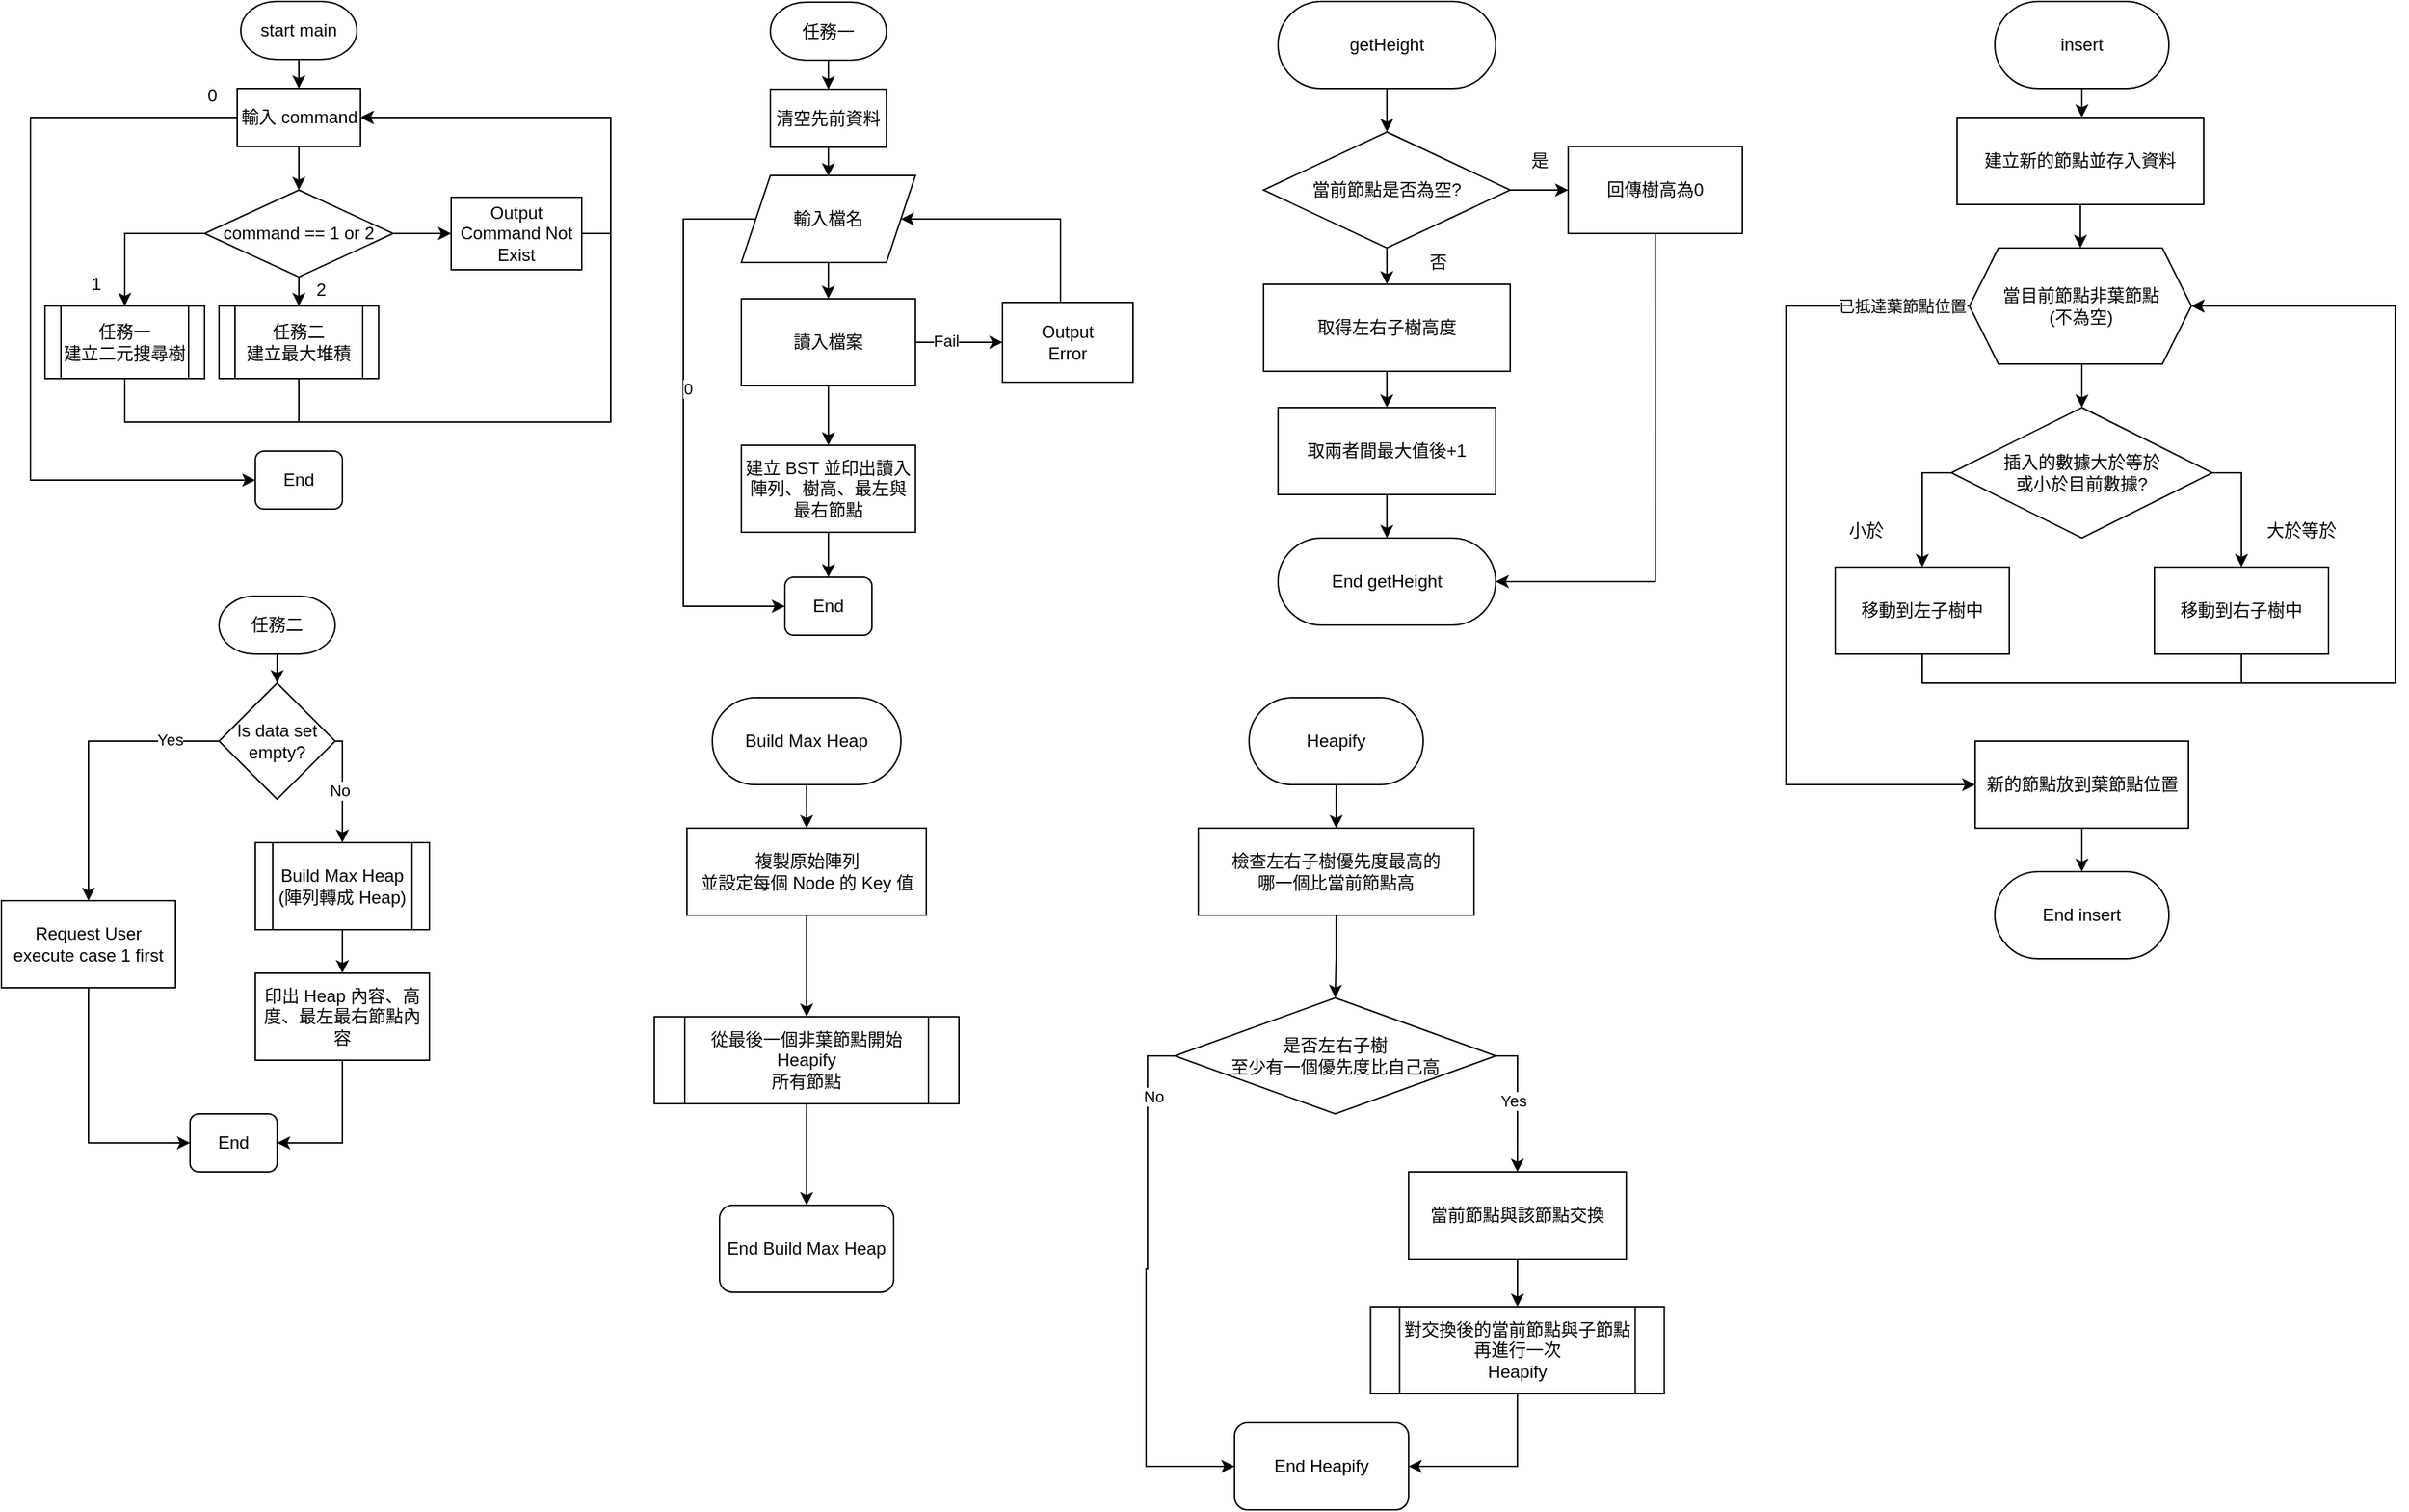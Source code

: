 <mxfile version="22.1.11" type="github">
  <diagram name="第 1 页" id="LCjejWUBkE6CDh9qkURn">
    <mxGraphModel dx="1977" dy="618" grid="1" gridSize="10" guides="1" tooltips="1" connect="1" arrows="1" fold="1" page="1" pageScale="1" pageWidth="827" pageHeight="1169" math="0" shadow="0">
      <root>
        <mxCell id="0" />
        <mxCell id="1" parent="0" />
        <mxCell id="bvnm-rjtrdbq0C8jXrG9-4" style="edgeStyle=orthogonalEdgeStyle;rounded=0;orthogonalLoop=1;jettySize=auto;html=1;exitX=0.5;exitY=1;exitDx=0;exitDy=0;exitPerimeter=0;entryX=0.5;entryY=0;entryDx=0;entryDy=0;" parent="1" source="bvnm-rjtrdbq0C8jXrG9-1" target="bvnm-rjtrdbq0C8jXrG9-3" edge="1">
          <mxGeometry relative="1" as="geometry" />
        </mxCell>
        <mxCell id="bvnm-rjtrdbq0C8jXrG9-1" value="start main" style="strokeWidth=1;html=1;shape=mxgraph.flowchart.terminator;whiteSpace=wrap;strokeColor=default;" parent="1" vertex="1">
          <mxGeometry x="115" y="60" width="80" height="40" as="geometry" />
        </mxCell>
        <mxCell id="bvnm-rjtrdbq0C8jXrG9-6" style="edgeStyle=orthogonalEdgeStyle;rounded=0;orthogonalLoop=1;jettySize=auto;html=1;exitX=0.5;exitY=1;exitDx=0;exitDy=0;entryX=0.5;entryY=0;entryDx=0;entryDy=0;" parent="1" source="bvnm-rjtrdbq0C8jXrG9-3" target="bvnm-rjtrdbq0C8jXrG9-5" edge="1">
          <mxGeometry relative="1" as="geometry" />
        </mxCell>
        <mxCell id="bvnm-rjtrdbq0C8jXrG9-15" style="edgeStyle=orthogonalEdgeStyle;rounded=0;orthogonalLoop=1;jettySize=auto;html=1;exitX=0;exitY=0.5;exitDx=0;exitDy=0;entryX=0;entryY=0.5;entryDx=0;entryDy=0;" parent="1" source="bvnm-rjtrdbq0C8jXrG9-3" target="bvnm-rjtrdbq0C8jXrG9-9" edge="1">
          <mxGeometry relative="1" as="geometry">
            <Array as="points">
              <mxPoint x="-30" y="140" />
              <mxPoint x="-30" y="390" />
            </Array>
          </mxGeometry>
        </mxCell>
        <mxCell id="bvnm-rjtrdbq0C8jXrG9-3" value="輸入 command" style="whiteSpace=wrap;html=1;" parent="1" vertex="1">
          <mxGeometry x="112.5" y="120" width="85" height="40" as="geometry" />
        </mxCell>
        <mxCell id="bvnm-rjtrdbq0C8jXrG9-11" style="edgeStyle=orthogonalEdgeStyle;rounded=0;orthogonalLoop=1;jettySize=auto;html=1;exitX=0;exitY=0.5;exitDx=0;exitDy=0;entryX=0.5;entryY=0;entryDx=0;entryDy=0;" parent="1" source="bvnm-rjtrdbq0C8jXrG9-5" target="bvnm-rjtrdbq0C8jXrG9-7" edge="1">
          <mxGeometry relative="1" as="geometry">
            <Array as="points">
              <mxPoint x="35" y="220" />
            </Array>
          </mxGeometry>
        </mxCell>
        <mxCell id="bvnm-rjtrdbq0C8jXrG9-19" style="edgeStyle=orthogonalEdgeStyle;rounded=0;orthogonalLoop=1;jettySize=auto;html=1;exitX=0.5;exitY=1;exitDx=0;exitDy=0;entryX=0.5;entryY=0;entryDx=0;entryDy=0;" parent="1" source="bvnm-rjtrdbq0C8jXrG9-5" target="bvnm-rjtrdbq0C8jXrG9-10" edge="1">
          <mxGeometry relative="1" as="geometry" />
        </mxCell>
        <mxCell id="bvnm-rjtrdbq0C8jXrG9-27" style="edgeStyle=orthogonalEdgeStyle;rounded=0;orthogonalLoop=1;jettySize=auto;html=1;exitX=1;exitY=0.5;exitDx=0;exitDy=0;" parent="1" source="bvnm-rjtrdbq0C8jXrG9-5" edge="1">
          <mxGeometry relative="1" as="geometry">
            <mxPoint x="260" y="220" as="targetPoint" />
          </mxGeometry>
        </mxCell>
        <mxCell id="bvnm-rjtrdbq0C8jXrG9-5" value="command == 1 or 2" style="rhombus;whiteSpace=wrap;html=1;" parent="1" vertex="1">
          <mxGeometry x="90" y="190" width="130" height="60" as="geometry" />
        </mxCell>
        <mxCell id="E97ghK3mv5_l7XHWLdc7-20" style="edgeStyle=orthogonalEdgeStyle;rounded=0;orthogonalLoop=1;jettySize=auto;html=1;entryX=1;entryY=0.5;entryDx=0;entryDy=0;" edge="1" parent="1" source="bvnm-rjtrdbq0C8jXrG9-7" target="bvnm-rjtrdbq0C8jXrG9-3">
          <mxGeometry relative="1" as="geometry">
            <Array as="points">
              <mxPoint x="35" y="350" />
              <mxPoint x="370" y="350" />
              <mxPoint x="370" y="140" />
            </Array>
          </mxGeometry>
        </mxCell>
        <mxCell id="bvnm-rjtrdbq0C8jXrG9-7" value="任務一&lt;br&gt;建立二元搜尋樹" style="shape=process;whiteSpace=wrap;html=1;backgroundOutline=1;" parent="1" vertex="1">
          <mxGeometry x="-20" y="270" width="110" height="50" as="geometry" />
        </mxCell>
        <mxCell id="bvnm-rjtrdbq0C8jXrG9-9" value="End" style="rounded=1;whiteSpace=wrap;html=1;" parent="1" vertex="1">
          <mxGeometry x="125" y="370" width="60" height="40" as="geometry" />
        </mxCell>
        <mxCell id="E97ghK3mv5_l7XHWLdc7-32" style="edgeStyle=orthogonalEdgeStyle;rounded=0;orthogonalLoop=1;jettySize=auto;html=1;entryX=1;entryY=0.5;entryDx=0;entryDy=0;" edge="1" parent="1" source="bvnm-rjtrdbq0C8jXrG9-10" target="bvnm-rjtrdbq0C8jXrG9-3">
          <mxGeometry relative="1" as="geometry">
            <Array as="points">
              <mxPoint x="155" y="350" />
              <mxPoint x="370" y="350" />
              <mxPoint x="370" y="140" />
            </Array>
          </mxGeometry>
        </mxCell>
        <mxCell id="bvnm-rjtrdbq0C8jXrG9-10" value="任務二&lt;br&gt;建立最大堆積" style="shape=process;whiteSpace=wrap;html=1;backgroundOutline=1;" parent="1" vertex="1">
          <mxGeometry x="100" y="270" width="110" height="50" as="geometry" />
        </mxCell>
        <mxCell id="bvnm-rjtrdbq0C8jXrG9-16" value="0" style="text;html=1;align=center;verticalAlign=middle;resizable=0;points=[];autosize=1;strokeColor=none;fillColor=none;" parent="1" vertex="1">
          <mxGeometry x="80" y="110" width="30" height="30" as="geometry" />
        </mxCell>
        <mxCell id="bvnm-rjtrdbq0C8jXrG9-17" value="1" style="text;html=1;align=center;verticalAlign=middle;resizable=0;points=[];autosize=1;strokeColor=none;fillColor=none;" parent="1" vertex="1">
          <mxGeometry y="240" width="30" height="30" as="geometry" />
        </mxCell>
        <mxCell id="bvnm-rjtrdbq0C8jXrG9-18" value="2" style="text;html=1;align=center;verticalAlign=middle;resizable=0;points=[];autosize=1;strokeColor=none;fillColor=none;" parent="1" vertex="1">
          <mxGeometry x="155" y="244" width="30" height="30" as="geometry" />
        </mxCell>
        <mxCell id="ANfk6z7-ozVTTLZ6e1Wl-2" value="" style="edgeStyle=orthogonalEdgeStyle;rounded=0;orthogonalLoop=1;jettySize=auto;html=1;" parent="1" source="bvnm-rjtrdbq0C8jXrG9-28" target="ANfk6z7-ozVTTLZ6e1Wl-1" edge="1">
          <mxGeometry relative="1" as="geometry" />
        </mxCell>
        <mxCell id="bvnm-rjtrdbq0C8jXrG9-28" value="任務一" style="strokeWidth=1;html=1;shape=mxgraph.flowchart.terminator;whiteSpace=wrap;strokeColor=default;" parent="1" vertex="1">
          <mxGeometry x="480.03" y="60.5" width="80" height="40" as="geometry" />
        </mxCell>
        <mxCell id="ANfk6z7-ozVTTLZ6e1Wl-4" value="" style="edgeStyle=orthogonalEdgeStyle;rounded=0;orthogonalLoop=1;jettySize=auto;html=1;" parent="1" source="ANfk6z7-ozVTTLZ6e1Wl-1" edge="1">
          <mxGeometry relative="1" as="geometry">
            <mxPoint x="520.034" y="180.5" as="targetPoint" />
          </mxGeometry>
        </mxCell>
        <mxCell id="ANfk6z7-ozVTTLZ6e1Wl-1" value="清空先前資料" style="whiteSpace=wrap;html=1;" parent="1" vertex="1">
          <mxGeometry x="480.03" y="120.5" width="80" height="40" as="geometry" />
        </mxCell>
        <mxCell id="ANfk6z7-ozVTTLZ6e1Wl-15" style="edgeStyle=orthogonalEdgeStyle;rounded=0;orthogonalLoop=1;jettySize=auto;html=1;exitX=0.5;exitY=1;exitDx=0;exitDy=0;entryX=0.5;entryY=0;entryDx=0;entryDy=0;" parent="1" source="ANfk6z7-ozVTTLZ6e1Wl-9" target="ANfk6z7-ozVTTLZ6e1Wl-12" edge="1">
          <mxGeometry relative="1" as="geometry" />
        </mxCell>
        <mxCell id="ANfk6z7-ozVTTLZ6e1Wl-9" value="建立 BST 並印出讀入陣列、樹高、最左與最右節點" style="whiteSpace=wrap;html=1;" parent="1" vertex="1">
          <mxGeometry x="460.03" y="366" width="120" height="60" as="geometry" />
        </mxCell>
        <mxCell id="ANfk6z7-ozVTTLZ6e1Wl-12" value="End" style="rounded=1;whiteSpace=wrap;html=1;" parent="1" vertex="1">
          <mxGeometry x="490.03" y="457" width="60" height="40" as="geometry" />
        </mxCell>
        <mxCell id="ANfk6z7-ozVTTLZ6e1Wl-31" style="edgeStyle=orthogonalEdgeStyle;rounded=0;orthogonalLoop=1;jettySize=auto;html=1;exitX=0.5;exitY=1;exitDx=0;exitDy=0;entryX=0.5;entryY=0;entryDx=0;entryDy=0;" parent="1" source="ANfk6z7-ozVTTLZ6e1Wl-32" edge="1">
          <mxGeometry relative="1" as="geometry">
            <mxPoint x="904.95" y="150" as="targetPoint" />
          </mxGeometry>
        </mxCell>
        <mxCell id="ANfk6z7-ozVTTLZ6e1Wl-32" value="getHeight" style="rounded=1;whiteSpace=wrap;html=1;arcSize=50;" parent="1" vertex="1">
          <mxGeometry x="829.95" y="60" width="150" height="60" as="geometry" />
        </mxCell>
        <mxCell id="ANfk6z7-ozVTTLZ6e1Wl-33" style="edgeStyle=orthogonalEdgeStyle;rounded=0;orthogonalLoop=1;jettySize=auto;html=1;exitX=0.5;exitY=1;exitDx=0;exitDy=0;entryX=0.5;entryY=0;entryDx=0;entryDy=0;" parent="1" source="ANfk6z7-ozVTTLZ6e1Wl-35" target="ANfk6z7-ozVTTLZ6e1Wl-38" edge="1">
          <mxGeometry relative="1" as="geometry" />
        </mxCell>
        <mxCell id="ANfk6z7-ozVTTLZ6e1Wl-34" style="edgeStyle=orthogonalEdgeStyle;rounded=0;orthogonalLoop=1;jettySize=auto;html=1;exitX=1;exitY=0.5;exitDx=0;exitDy=0;entryX=0;entryY=0.5;entryDx=0;entryDy=0;" parent="1" source="ANfk6z7-ozVTTLZ6e1Wl-35" target="ANfk6z7-ozVTTLZ6e1Wl-41" edge="1">
          <mxGeometry relative="1" as="geometry" />
        </mxCell>
        <mxCell id="ANfk6z7-ozVTTLZ6e1Wl-35" value="當前節點是否為空?" style="rhombus;whiteSpace=wrap;html=1;" parent="1" vertex="1">
          <mxGeometry x="819.95" y="150" width="170" height="80" as="geometry" />
        </mxCell>
        <mxCell id="ANfk6z7-ozVTTLZ6e1Wl-37" style="edgeStyle=orthogonalEdgeStyle;rounded=0;orthogonalLoop=1;jettySize=auto;html=1;exitX=0.5;exitY=1;exitDx=0;exitDy=0;" parent="1" source="ANfk6z7-ozVTTLZ6e1Wl-38" edge="1">
          <mxGeometry relative="1" as="geometry">
            <mxPoint x="904.95" y="340" as="targetPoint" />
          </mxGeometry>
        </mxCell>
        <mxCell id="ANfk6z7-ozVTTLZ6e1Wl-38" value="取得左右子樹高度" style="whiteSpace=wrap;html=1;" parent="1" vertex="1">
          <mxGeometry x="819.95" y="255" width="170" height="60" as="geometry" />
        </mxCell>
        <mxCell id="ANfk6z7-ozVTTLZ6e1Wl-39" value="是" style="text;html=1;align=center;verticalAlign=middle;resizable=0;points=[];autosize=1;strokeColor=none;fillColor=none;" parent="1" vertex="1">
          <mxGeometry x="989.95" y="155" width="40" height="30" as="geometry" />
        </mxCell>
        <mxCell id="ANfk6z7-ozVTTLZ6e1Wl-40" style="edgeStyle=orthogonalEdgeStyle;rounded=0;orthogonalLoop=1;jettySize=auto;html=1;exitX=0.5;exitY=1;exitDx=0;exitDy=0;entryX=1;entryY=0.5;entryDx=0;entryDy=0;" parent="1" source="ANfk6z7-ozVTTLZ6e1Wl-41" target="ANfk6z7-ozVTTLZ6e1Wl-45" edge="1">
          <mxGeometry relative="1" as="geometry" />
        </mxCell>
        <mxCell id="ANfk6z7-ozVTTLZ6e1Wl-41" value="回傳樹高為0" style="whiteSpace=wrap;html=1;" parent="1" vertex="1">
          <mxGeometry x="1029.95" y="160" width="120" height="60" as="geometry" />
        </mxCell>
        <mxCell id="ANfk6z7-ozVTTLZ6e1Wl-42" value="否" style="text;html=1;align=center;verticalAlign=middle;resizable=0;points=[];autosize=1;strokeColor=none;fillColor=none;" parent="1" vertex="1">
          <mxGeometry x="919.95" y="225" width="40" height="30" as="geometry" />
        </mxCell>
        <mxCell id="ANfk6z7-ozVTTLZ6e1Wl-43" style="edgeStyle=orthogonalEdgeStyle;rounded=0;orthogonalLoop=1;jettySize=auto;html=1;exitX=0.5;exitY=1;exitDx=0;exitDy=0;entryX=0.5;entryY=0;entryDx=0;entryDy=0;" parent="1" source="ANfk6z7-ozVTTLZ6e1Wl-44" target="ANfk6z7-ozVTTLZ6e1Wl-45" edge="1">
          <mxGeometry relative="1" as="geometry" />
        </mxCell>
        <mxCell id="ANfk6z7-ozVTTLZ6e1Wl-44" value="取兩者間最大值後+1" style="whiteSpace=wrap;html=1;" parent="1" vertex="1">
          <mxGeometry x="829.95" y="340" width="150" height="60" as="geometry" />
        </mxCell>
        <mxCell id="ANfk6z7-ozVTTLZ6e1Wl-45" value="End getHeight" style="rounded=1;whiteSpace=wrap;html=1;arcSize=50;" parent="1" vertex="1">
          <mxGeometry x="829.95" y="430" width="150" height="60" as="geometry" />
        </mxCell>
        <mxCell id="ANfk6z7-ozVTTLZ6e1Wl-46" style="edgeStyle=orthogonalEdgeStyle;rounded=0;orthogonalLoop=1;jettySize=auto;html=1;exitX=0.5;exitY=1;exitDx=0;exitDy=0;entryX=0.5;entryY=0;entryDx=0;entryDy=0;" parent="1" source="ANfk6z7-ozVTTLZ6e1Wl-47" edge="1">
          <mxGeometry relative="1" as="geometry">
            <mxPoint x="1384" y="140" as="targetPoint" />
          </mxGeometry>
        </mxCell>
        <mxCell id="ANfk6z7-ozVTTLZ6e1Wl-47" value="insert" style="rounded=1;whiteSpace=wrap;html=1;arcSize=50;" parent="1" vertex="1">
          <mxGeometry x="1324" y="60" width="120" height="60" as="geometry" />
        </mxCell>
        <mxCell id="ANfk6z7-ozVTTLZ6e1Wl-48" style="edgeStyle=orthogonalEdgeStyle;rounded=0;orthogonalLoop=1;jettySize=auto;html=1;exitX=0.5;exitY=1;exitDx=0;exitDy=0;entryX=0.5;entryY=0;entryDx=0;entryDy=0;" parent="1" source="ANfk6z7-ozVTTLZ6e1Wl-49" target="ANfk6z7-ozVTTLZ6e1Wl-56" edge="1">
          <mxGeometry relative="1" as="geometry" />
        </mxCell>
        <mxCell id="ANfk6z7-ozVTTLZ6e1Wl-49" value="建立新的節點並存入資料" style="rounded=0;whiteSpace=wrap;html=1;" parent="1" vertex="1">
          <mxGeometry x="1298" y="140" width="170" height="60" as="geometry" />
        </mxCell>
        <mxCell id="ANfk6z7-ozVTTLZ6e1Wl-50" style="edgeStyle=orthogonalEdgeStyle;rounded=0;orthogonalLoop=1;jettySize=auto;html=1;exitX=0;exitY=0.5;exitDx=0;exitDy=0;entryX=0.5;entryY=0;entryDx=0;entryDy=0;" parent="1" source="ANfk6z7-ozVTTLZ6e1Wl-52" target="ANfk6z7-ozVTTLZ6e1Wl-58" edge="1">
          <mxGeometry relative="1" as="geometry" />
        </mxCell>
        <mxCell id="ANfk6z7-ozVTTLZ6e1Wl-51" style="edgeStyle=orthogonalEdgeStyle;rounded=0;orthogonalLoop=1;jettySize=auto;html=1;exitX=1;exitY=0.5;exitDx=0;exitDy=0;" parent="1" source="ANfk6z7-ozVTTLZ6e1Wl-52" target="ANfk6z7-ozVTTLZ6e1Wl-60" edge="1">
          <mxGeometry relative="1" as="geometry" />
        </mxCell>
        <mxCell id="ANfk6z7-ozVTTLZ6e1Wl-52" value="插入的數據大於等於&lt;br&gt;或小於目前數據?" style="rhombus;whiteSpace=wrap;html=1;" parent="1" vertex="1">
          <mxGeometry x="1294" y="340" width="180" height="90" as="geometry" />
        </mxCell>
        <mxCell id="ANfk6z7-ozVTTLZ6e1Wl-53" style="edgeStyle=orthogonalEdgeStyle;rounded=0;orthogonalLoop=1;jettySize=auto;html=1;exitX=0.5;exitY=1;exitDx=0;exitDy=0;entryX=0.5;entryY=0;entryDx=0;entryDy=0;" parent="1" source="ANfk6z7-ozVTTLZ6e1Wl-56" target="ANfk6z7-ozVTTLZ6e1Wl-52" edge="1">
          <mxGeometry relative="1" as="geometry" />
        </mxCell>
        <mxCell id="ANfk6z7-ozVTTLZ6e1Wl-54" style="edgeStyle=orthogonalEdgeStyle;rounded=0;orthogonalLoop=1;jettySize=auto;html=1;entryX=0;entryY=0.5;entryDx=0;entryDy=0;" parent="1" source="ANfk6z7-ozVTTLZ6e1Wl-56" target="ANfk6z7-ozVTTLZ6e1Wl-64" edge="1">
          <mxGeometry relative="1" as="geometry">
            <Array as="points">
              <mxPoint x="1180" y="270" />
              <mxPoint x="1180" y="600" />
            </Array>
          </mxGeometry>
        </mxCell>
        <mxCell id="ANfk6z7-ozVTTLZ6e1Wl-55" value="已抵達葉節點位置" style="edgeLabel;html=1;align=center;verticalAlign=middle;resizable=0;points=[];" parent="ANfk6z7-ozVTTLZ6e1Wl-54" vertex="1" connectable="0">
          <mxGeometry x="-0.841" relative="1" as="geometry">
            <mxPoint as="offset" />
          </mxGeometry>
        </mxCell>
        <mxCell id="ANfk6z7-ozVTTLZ6e1Wl-56" value="當目前節點非葉節點&lt;br&gt;(不為空)" style="shape=hexagon;perimeter=hexagonPerimeter2;whiteSpace=wrap;html=1;fixedSize=1;" parent="1" vertex="1">
          <mxGeometry x="1306.5" y="230" width="153" height="80" as="geometry" />
        </mxCell>
        <mxCell id="ANfk6z7-ozVTTLZ6e1Wl-57" style="edgeStyle=orthogonalEdgeStyle;rounded=0;orthogonalLoop=1;jettySize=auto;html=1;entryX=1;entryY=0.5;entryDx=0;entryDy=0;" parent="1" source="ANfk6z7-ozVTTLZ6e1Wl-58" target="ANfk6z7-ozVTTLZ6e1Wl-56" edge="1">
          <mxGeometry relative="1" as="geometry">
            <Array as="points">
              <mxPoint x="1274" y="530" />
              <mxPoint x="1600" y="530" />
              <mxPoint x="1600" y="270" />
            </Array>
          </mxGeometry>
        </mxCell>
        <mxCell id="ANfk6z7-ozVTTLZ6e1Wl-58" value="移動到左子樹中" style="whiteSpace=wrap;html=1;" parent="1" vertex="1">
          <mxGeometry x="1214" y="450" width="120" height="60" as="geometry" />
        </mxCell>
        <mxCell id="ANfk6z7-ozVTTLZ6e1Wl-59" style="edgeStyle=orthogonalEdgeStyle;rounded=0;orthogonalLoop=1;jettySize=auto;html=1;entryX=1;entryY=0.5;entryDx=0;entryDy=0;" parent="1" source="ANfk6z7-ozVTTLZ6e1Wl-60" target="ANfk6z7-ozVTTLZ6e1Wl-56" edge="1">
          <mxGeometry relative="1" as="geometry">
            <Array as="points">
              <mxPoint x="1494" y="530" />
              <mxPoint x="1600" y="530" />
              <mxPoint x="1600" y="270" />
            </Array>
          </mxGeometry>
        </mxCell>
        <mxCell id="ANfk6z7-ozVTTLZ6e1Wl-60" value="移動到右子樹中" style="whiteSpace=wrap;html=1;" parent="1" vertex="1">
          <mxGeometry x="1434" y="450" width="120" height="60" as="geometry" />
        </mxCell>
        <mxCell id="ANfk6z7-ozVTTLZ6e1Wl-61" value="大於等於" style="text;html=1;align=center;verticalAlign=middle;resizable=0;points=[];autosize=1;strokeColor=none;fillColor=none;" parent="1" vertex="1">
          <mxGeometry x="1500" y="410" width="70" height="30" as="geometry" />
        </mxCell>
        <mxCell id="ANfk6z7-ozVTTLZ6e1Wl-62" value="小於" style="text;html=1;align=center;verticalAlign=middle;resizable=0;points=[];autosize=1;strokeColor=none;fillColor=none;" parent="1" vertex="1">
          <mxGeometry x="1210" y="410" width="50" height="30" as="geometry" />
        </mxCell>
        <mxCell id="ANfk6z7-ozVTTLZ6e1Wl-63" style="edgeStyle=orthogonalEdgeStyle;rounded=0;orthogonalLoop=1;jettySize=auto;html=1;exitX=0.5;exitY=1;exitDx=0;exitDy=0;entryX=0.5;entryY=0;entryDx=0;entryDy=0;" parent="1" source="ANfk6z7-ozVTTLZ6e1Wl-64" edge="1">
          <mxGeometry relative="1" as="geometry">
            <mxPoint x="1384" y="660" as="targetPoint" />
          </mxGeometry>
        </mxCell>
        <mxCell id="ANfk6z7-ozVTTLZ6e1Wl-64" value="新的節點放到葉節點位置" style="whiteSpace=wrap;html=1;" parent="1" vertex="1">
          <mxGeometry x="1310.5" y="570" width="147" height="60" as="geometry" />
        </mxCell>
        <mxCell id="ANfk6z7-ozVTTLZ6e1Wl-65" value="End insert" style="rounded=1;whiteSpace=wrap;html=1;arcSize=50;" parent="1" vertex="1">
          <mxGeometry x="1324" y="660" width="120" height="60" as="geometry" />
        </mxCell>
        <mxCell id="E97ghK3mv5_l7XHWLdc7-37" style="edgeStyle=orthogonalEdgeStyle;rounded=0;orthogonalLoop=1;jettySize=auto;html=1;entryX=0.5;entryY=0;entryDx=0;entryDy=0;" edge="1" parent="1" source="E97ghK3mv5_l7XHWLdc7-2" target="E97ghK3mv5_l7XHWLdc7-35">
          <mxGeometry relative="1" as="geometry" />
        </mxCell>
        <mxCell id="E97ghK3mv5_l7XHWLdc7-2" value="任務二" style="strokeWidth=1;html=1;shape=mxgraph.flowchart.terminator;whiteSpace=wrap;strokeColor=default;" vertex="1" parent="1">
          <mxGeometry x="100" y="470" width="80" height="40" as="geometry" />
        </mxCell>
        <mxCell id="E97ghK3mv5_l7XHWLdc7-34" style="edgeStyle=orthogonalEdgeStyle;rounded=0;orthogonalLoop=1;jettySize=auto;html=1;entryX=0.5;entryY=0;entryDx=0;entryDy=0;" edge="1" parent="1" target="E97ghK3mv5_l7XHWLdc7-33">
          <mxGeometry relative="1" as="geometry">
            <mxPoint x="185" y="700" as="sourcePoint" />
          </mxGeometry>
        </mxCell>
        <mxCell id="E97ghK3mv5_l7XHWLdc7-15" value="End" style="rounded=1;whiteSpace=wrap;html=1;" vertex="1" parent="1">
          <mxGeometry x="80" y="827" width="60" height="40" as="geometry" />
        </mxCell>
        <mxCell id="E97ghK3mv5_l7XHWLdc7-19" style="edgeStyle=orthogonalEdgeStyle;rounded=0;orthogonalLoop=1;jettySize=auto;html=1;entryX=1;entryY=0.5;entryDx=0;entryDy=0;" edge="1" parent="1" source="E97ghK3mv5_l7XHWLdc7-18" target="bvnm-rjtrdbq0C8jXrG9-3">
          <mxGeometry relative="1" as="geometry">
            <Array as="points">
              <mxPoint x="370" y="220" />
              <mxPoint x="370" y="140" />
            </Array>
          </mxGeometry>
        </mxCell>
        <mxCell id="E97ghK3mv5_l7XHWLdc7-18" value="Output&lt;br&gt;Command Not Exist" style="rounded=0;whiteSpace=wrap;html=1;" vertex="1" parent="1">
          <mxGeometry x="260" y="195" width="90" height="50" as="geometry" />
        </mxCell>
        <mxCell id="E97ghK3mv5_l7XHWLdc7-22" style="edgeStyle=orthogonalEdgeStyle;rounded=0;orthogonalLoop=1;jettySize=auto;html=1;entryX=0;entryY=0.5;entryDx=0;entryDy=0;" edge="1" parent="1" source="E97ghK3mv5_l7XHWLdc7-21" target="ANfk6z7-ozVTTLZ6e1Wl-12">
          <mxGeometry relative="1" as="geometry">
            <Array as="points">
              <mxPoint x="420" y="210" />
              <mxPoint x="420" y="477" />
            </Array>
          </mxGeometry>
        </mxCell>
        <mxCell id="E97ghK3mv5_l7XHWLdc7-23" value="0" style="edgeLabel;html=1;align=center;verticalAlign=middle;resizable=0;points=[];" vertex="1" connectable="0" parent="E97ghK3mv5_l7XHWLdc7-22">
          <mxGeometry x="-0.138" y="3" relative="1" as="geometry">
            <mxPoint as="offset" />
          </mxGeometry>
        </mxCell>
        <mxCell id="E97ghK3mv5_l7XHWLdc7-25" style="edgeStyle=orthogonalEdgeStyle;rounded=0;orthogonalLoop=1;jettySize=auto;html=1;entryX=0.5;entryY=0;entryDx=0;entryDy=0;" edge="1" parent="1" source="E97ghK3mv5_l7XHWLdc7-21" target="E97ghK3mv5_l7XHWLdc7-24">
          <mxGeometry relative="1" as="geometry" />
        </mxCell>
        <mxCell id="E97ghK3mv5_l7XHWLdc7-21" value="輸入檔名" style="shape=parallelogram;perimeter=parallelogramPerimeter;whiteSpace=wrap;html=1;fixedSize=1;" vertex="1" parent="1">
          <mxGeometry x="460" y="180" width="120" height="60" as="geometry" />
        </mxCell>
        <mxCell id="E97ghK3mv5_l7XHWLdc7-26" style="edgeStyle=orthogonalEdgeStyle;rounded=0;orthogonalLoop=1;jettySize=auto;html=1;entryX=0.5;entryY=0;entryDx=0;entryDy=0;" edge="1" parent="1" source="E97ghK3mv5_l7XHWLdc7-24" target="ANfk6z7-ozVTTLZ6e1Wl-9">
          <mxGeometry relative="1" as="geometry" />
        </mxCell>
        <mxCell id="E97ghK3mv5_l7XHWLdc7-28" style="edgeStyle=orthogonalEdgeStyle;rounded=0;orthogonalLoop=1;jettySize=auto;html=1;entryX=0;entryY=0.5;entryDx=0;entryDy=0;" edge="1" parent="1" source="E97ghK3mv5_l7XHWLdc7-24" target="E97ghK3mv5_l7XHWLdc7-27">
          <mxGeometry relative="1" as="geometry" />
        </mxCell>
        <mxCell id="E97ghK3mv5_l7XHWLdc7-31" value="Fail" style="edgeLabel;html=1;align=center;verticalAlign=middle;resizable=0;points=[];" vertex="1" connectable="0" parent="E97ghK3mv5_l7XHWLdc7-28">
          <mxGeometry x="-0.324" y="1" relative="1" as="geometry">
            <mxPoint as="offset" />
          </mxGeometry>
        </mxCell>
        <mxCell id="E97ghK3mv5_l7XHWLdc7-24" value="讀入檔案" style="rounded=0;whiteSpace=wrap;html=1;" vertex="1" parent="1">
          <mxGeometry x="460" y="265" width="120" height="60" as="geometry" />
        </mxCell>
        <mxCell id="E97ghK3mv5_l7XHWLdc7-29" style="edgeStyle=orthogonalEdgeStyle;rounded=0;orthogonalLoop=1;jettySize=auto;html=1;entryX=1;entryY=0.5;entryDx=0;entryDy=0;" edge="1" parent="1" source="E97ghK3mv5_l7XHWLdc7-27" target="E97ghK3mv5_l7XHWLdc7-21">
          <mxGeometry relative="1" as="geometry">
            <Array as="points">
              <mxPoint x="680" y="210" />
            </Array>
          </mxGeometry>
        </mxCell>
        <mxCell id="E97ghK3mv5_l7XHWLdc7-27" value="Output&lt;br&gt;Error" style="rounded=0;whiteSpace=wrap;html=1;" vertex="1" parent="1">
          <mxGeometry x="640" y="267.5" width="90" height="55" as="geometry" />
        </mxCell>
        <mxCell id="E97ghK3mv5_l7XHWLdc7-44" style="edgeStyle=orthogonalEdgeStyle;rounded=0;orthogonalLoop=1;jettySize=auto;html=1;entryX=1;entryY=0.5;entryDx=0;entryDy=0;" edge="1" parent="1" source="E97ghK3mv5_l7XHWLdc7-33" target="E97ghK3mv5_l7XHWLdc7-15">
          <mxGeometry relative="1" as="geometry">
            <Array as="points">
              <mxPoint x="185" y="847" />
            </Array>
          </mxGeometry>
        </mxCell>
        <mxCell id="E97ghK3mv5_l7XHWLdc7-33" value="印出 Heap 內容、高度、最左最右節點內容" style="rounded=0;whiteSpace=wrap;html=1;" vertex="1" parent="1">
          <mxGeometry x="125" y="730" width="120" height="60" as="geometry" />
        </mxCell>
        <mxCell id="E97ghK3mv5_l7XHWLdc7-38" style="edgeStyle=orthogonalEdgeStyle;rounded=0;orthogonalLoop=1;jettySize=auto;html=1;entryX=0.5;entryY=0;entryDx=0;entryDy=0;" edge="1" parent="1" source="E97ghK3mv5_l7XHWLdc7-35">
          <mxGeometry relative="1" as="geometry">
            <mxPoint x="185" y="640" as="targetPoint" />
            <Array as="points">
              <mxPoint x="185" y="570" />
            </Array>
          </mxGeometry>
        </mxCell>
        <mxCell id="E97ghK3mv5_l7XHWLdc7-39" value="No" style="edgeLabel;html=1;align=center;verticalAlign=middle;resizable=0;points=[];" vertex="1" connectable="0" parent="E97ghK3mv5_l7XHWLdc7-38">
          <mxGeometry x="0.022" y="-2" relative="1" as="geometry">
            <mxPoint as="offset" />
          </mxGeometry>
        </mxCell>
        <mxCell id="E97ghK3mv5_l7XHWLdc7-41" style="edgeStyle=orthogonalEdgeStyle;rounded=0;orthogonalLoop=1;jettySize=auto;html=1;entryX=0.5;entryY=0;entryDx=0;entryDy=0;" edge="1" parent="1" source="E97ghK3mv5_l7XHWLdc7-35" target="E97ghK3mv5_l7XHWLdc7-40">
          <mxGeometry relative="1" as="geometry" />
        </mxCell>
        <mxCell id="E97ghK3mv5_l7XHWLdc7-42" value="Yes" style="edgeLabel;html=1;align=center;verticalAlign=middle;resizable=0;points=[];" vertex="1" connectable="0" parent="E97ghK3mv5_l7XHWLdc7-41">
          <mxGeometry x="-0.655" y="-1" relative="1" as="geometry">
            <mxPoint as="offset" />
          </mxGeometry>
        </mxCell>
        <mxCell id="E97ghK3mv5_l7XHWLdc7-35" value="Is data set empty?" style="rhombus;whiteSpace=wrap;html=1;" vertex="1" parent="1">
          <mxGeometry x="100" y="530" width="80" height="80" as="geometry" />
        </mxCell>
        <mxCell id="E97ghK3mv5_l7XHWLdc7-43" style="edgeStyle=orthogonalEdgeStyle;rounded=0;orthogonalLoop=1;jettySize=auto;html=1;entryX=0;entryY=0.5;entryDx=0;entryDy=0;" edge="1" parent="1" source="E97ghK3mv5_l7XHWLdc7-40" target="E97ghK3mv5_l7XHWLdc7-15">
          <mxGeometry relative="1" as="geometry">
            <Array as="points">
              <mxPoint x="10" y="847" />
            </Array>
          </mxGeometry>
        </mxCell>
        <mxCell id="E97ghK3mv5_l7XHWLdc7-40" value="Request User execute case 1 first" style="rounded=0;whiteSpace=wrap;html=1;" vertex="1" parent="1">
          <mxGeometry x="-50" y="680" width="120" height="60" as="geometry" />
        </mxCell>
        <mxCell id="E97ghK3mv5_l7XHWLdc7-45" value="Build Max Heap&lt;br&gt;(陣列轉成 Heap)" style="shape=process;whiteSpace=wrap;html=1;backgroundOutline=1;" vertex="1" parent="1">
          <mxGeometry x="125" y="640" width="120" height="60" as="geometry" />
        </mxCell>
        <mxCell id="E97ghK3mv5_l7XHWLdc7-48" style="edgeStyle=orthogonalEdgeStyle;rounded=0;orthogonalLoop=1;jettySize=auto;html=1;entryX=0.5;entryY=0;entryDx=0;entryDy=0;" edge="1" parent="1" source="E97ghK3mv5_l7XHWLdc7-46" target="E97ghK3mv5_l7XHWLdc7-47">
          <mxGeometry relative="1" as="geometry" />
        </mxCell>
        <mxCell id="E97ghK3mv5_l7XHWLdc7-46" value="Build Max Heap" style="rounded=1;whiteSpace=wrap;html=1;arcSize=50;" vertex="1" parent="1">
          <mxGeometry x="440" y="540" width="130" height="60" as="geometry" />
        </mxCell>
        <mxCell id="E97ghK3mv5_l7XHWLdc7-50" style="edgeStyle=orthogonalEdgeStyle;rounded=0;orthogonalLoop=1;jettySize=auto;html=1;entryX=0.5;entryY=0;entryDx=0;entryDy=0;" edge="1" parent="1" source="E97ghK3mv5_l7XHWLdc7-47" target="E97ghK3mv5_l7XHWLdc7-49">
          <mxGeometry relative="1" as="geometry" />
        </mxCell>
        <mxCell id="E97ghK3mv5_l7XHWLdc7-47" value="複製原始陣列&lt;br&gt;並設定每個 Node 的 Key 值" style="rounded=0;whiteSpace=wrap;html=1;" vertex="1" parent="1">
          <mxGeometry x="422.5" y="630" width="165" height="60" as="geometry" />
        </mxCell>
        <mxCell id="E97ghK3mv5_l7XHWLdc7-52" style="edgeStyle=orthogonalEdgeStyle;rounded=0;orthogonalLoop=1;jettySize=auto;html=1;entryX=0.5;entryY=0;entryDx=0;entryDy=0;" edge="1" parent="1" source="E97ghK3mv5_l7XHWLdc7-49" target="E97ghK3mv5_l7XHWLdc7-51">
          <mxGeometry relative="1" as="geometry" />
        </mxCell>
        <mxCell id="E97ghK3mv5_l7XHWLdc7-49" value="從最後一個非葉節點開始&lt;br&gt;Heapify&lt;br&gt;所有節點" style="shape=process;whiteSpace=wrap;html=1;backgroundOutline=1;" vertex="1" parent="1">
          <mxGeometry x="400" y="760" width="210" height="60" as="geometry" />
        </mxCell>
        <mxCell id="E97ghK3mv5_l7XHWLdc7-51" value="End Build Max Heap" style="rounded=1;whiteSpace=wrap;html=1;" vertex="1" parent="1">
          <mxGeometry x="445" y="890" width="120" height="60" as="geometry" />
        </mxCell>
        <mxCell id="E97ghK3mv5_l7XHWLdc7-55" style="edgeStyle=orthogonalEdgeStyle;rounded=0;orthogonalLoop=1;jettySize=auto;html=1;entryX=0.5;entryY=0;entryDx=0;entryDy=0;" edge="1" parent="1" source="E97ghK3mv5_l7XHWLdc7-53" target="E97ghK3mv5_l7XHWLdc7-54">
          <mxGeometry relative="1" as="geometry" />
        </mxCell>
        <mxCell id="E97ghK3mv5_l7XHWLdc7-53" value="Heapify" style="rounded=1;whiteSpace=wrap;html=1;arcSize=50;" vertex="1" parent="1">
          <mxGeometry x="810" y="540" width="120" height="60" as="geometry" />
        </mxCell>
        <mxCell id="E97ghK3mv5_l7XHWLdc7-57" style="edgeStyle=orthogonalEdgeStyle;rounded=0;orthogonalLoop=1;jettySize=auto;html=1;entryX=0.5;entryY=0;entryDx=0;entryDy=0;" edge="1" parent="1" source="E97ghK3mv5_l7XHWLdc7-54" target="E97ghK3mv5_l7XHWLdc7-56">
          <mxGeometry relative="1" as="geometry" />
        </mxCell>
        <mxCell id="E97ghK3mv5_l7XHWLdc7-54" value="檢查左右子樹優先度最高的&lt;br&gt;哪一個比當前節點高" style="rounded=0;whiteSpace=wrap;html=1;" vertex="1" parent="1">
          <mxGeometry x="775" y="630" width="190" height="60" as="geometry" />
        </mxCell>
        <mxCell id="E97ghK3mv5_l7XHWLdc7-60" style="edgeStyle=orthogonalEdgeStyle;rounded=0;orthogonalLoop=1;jettySize=auto;html=1;entryX=0;entryY=0.5;entryDx=0;entryDy=0;" edge="1" parent="1" source="E97ghK3mv5_l7XHWLdc7-56" target="E97ghK3mv5_l7XHWLdc7-59">
          <mxGeometry relative="1" as="geometry">
            <Array as="points">
              <mxPoint x="740" y="787" />
              <mxPoint x="740" y="934" />
              <mxPoint x="739" y="934" />
              <mxPoint x="739" y="1070" />
            </Array>
          </mxGeometry>
        </mxCell>
        <mxCell id="E97ghK3mv5_l7XHWLdc7-61" value="No" style="edgeLabel;html=1;align=center;verticalAlign=middle;resizable=0;points=[];" vertex="1" connectable="0" parent="E97ghK3mv5_l7XHWLdc7-60">
          <mxGeometry x="-0.744" y="4" relative="1" as="geometry">
            <mxPoint as="offset" />
          </mxGeometry>
        </mxCell>
        <mxCell id="E97ghK3mv5_l7XHWLdc7-63" style="edgeStyle=orthogonalEdgeStyle;rounded=0;orthogonalLoop=1;jettySize=auto;html=1;entryX=0.5;entryY=0;entryDx=0;entryDy=0;" edge="1" parent="1" source="E97ghK3mv5_l7XHWLdc7-56" target="E97ghK3mv5_l7XHWLdc7-62">
          <mxGeometry relative="1" as="geometry">
            <Array as="points">
              <mxPoint x="995" y="787" />
            </Array>
          </mxGeometry>
        </mxCell>
        <mxCell id="E97ghK3mv5_l7XHWLdc7-69" value="Yes" style="edgeLabel;html=1;align=center;verticalAlign=middle;resizable=0;points=[];" vertex="1" connectable="0" parent="E97ghK3mv5_l7XHWLdc7-63">
          <mxGeometry x="-0.035" y="-3" relative="1" as="geometry">
            <mxPoint as="offset" />
          </mxGeometry>
        </mxCell>
        <mxCell id="E97ghK3mv5_l7XHWLdc7-56" value="是否左右子樹&lt;br&gt;至少有一個優先度比自己高" style="rhombus;whiteSpace=wrap;html=1;" vertex="1" parent="1">
          <mxGeometry x="758.75" y="747" width="221.25" height="80" as="geometry" />
        </mxCell>
        <mxCell id="E97ghK3mv5_l7XHWLdc7-59" value="End Heapify" style="rounded=1;whiteSpace=wrap;html=1;" vertex="1" parent="1">
          <mxGeometry x="799.95" y="1040" width="120" height="60" as="geometry" />
        </mxCell>
        <mxCell id="E97ghK3mv5_l7XHWLdc7-65" style="edgeStyle=orthogonalEdgeStyle;rounded=0;orthogonalLoop=1;jettySize=auto;html=1;entryX=0.5;entryY=0;entryDx=0;entryDy=0;" edge="1" parent="1" source="E97ghK3mv5_l7XHWLdc7-62" target="E97ghK3mv5_l7XHWLdc7-64">
          <mxGeometry relative="1" as="geometry" />
        </mxCell>
        <mxCell id="E97ghK3mv5_l7XHWLdc7-62" value="當前節點與該節點交換" style="rounded=0;whiteSpace=wrap;html=1;" vertex="1" parent="1">
          <mxGeometry x="919.95" y="867" width="150" height="60" as="geometry" />
        </mxCell>
        <mxCell id="E97ghK3mv5_l7XHWLdc7-67" style="edgeStyle=orthogonalEdgeStyle;rounded=0;orthogonalLoop=1;jettySize=auto;html=1;entryX=1;entryY=0.5;entryDx=0;entryDy=0;" edge="1" parent="1" source="E97ghK3mv5_l7XHWLdc7-64" target="E97ghK3mv5_l7XHWLdc7-59">
          <mxGeometry relative="1" as="geometry" />
        </mxCell>
        <mxCell id="E97ghK3mv5_l7XHWLdc7-64" value="對交換後的當前節點與子節點再進行一次&lt;br&gt;Heapify" style="shape=process;whiteSpace=wrap;html=1;backgroundOutline=1;" vertex="1" parent="1">
          <mxGeometry x="893.72" y="960" width="202.45" height="60" as="geometry" />
        </mxCell>
      </root>
    </mxGraphModel>
  </diagram>
</mxfile>
